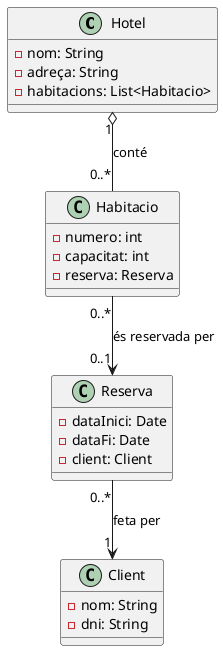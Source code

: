 @startuml
class Hotel {
  - nom: String
  - adreça: String
  - habitacions: List<Habitacio>
}

class Habitacio {
  - numero: int
  - capacitat: int
  - reserva: Reserva
}

class Reserva {
  - dataInici: Date
  - dataFi: Date
  - client: Client
}

class Client {
  - nom: String
  - dni: String
}

Hotel "1" o-- "0..*" Habitacio : conté
Habitacio "0..*" --> "0..1" Reserva : és reservada per
Reserva "0..*" --> "1" Client : feta per
@enduml
